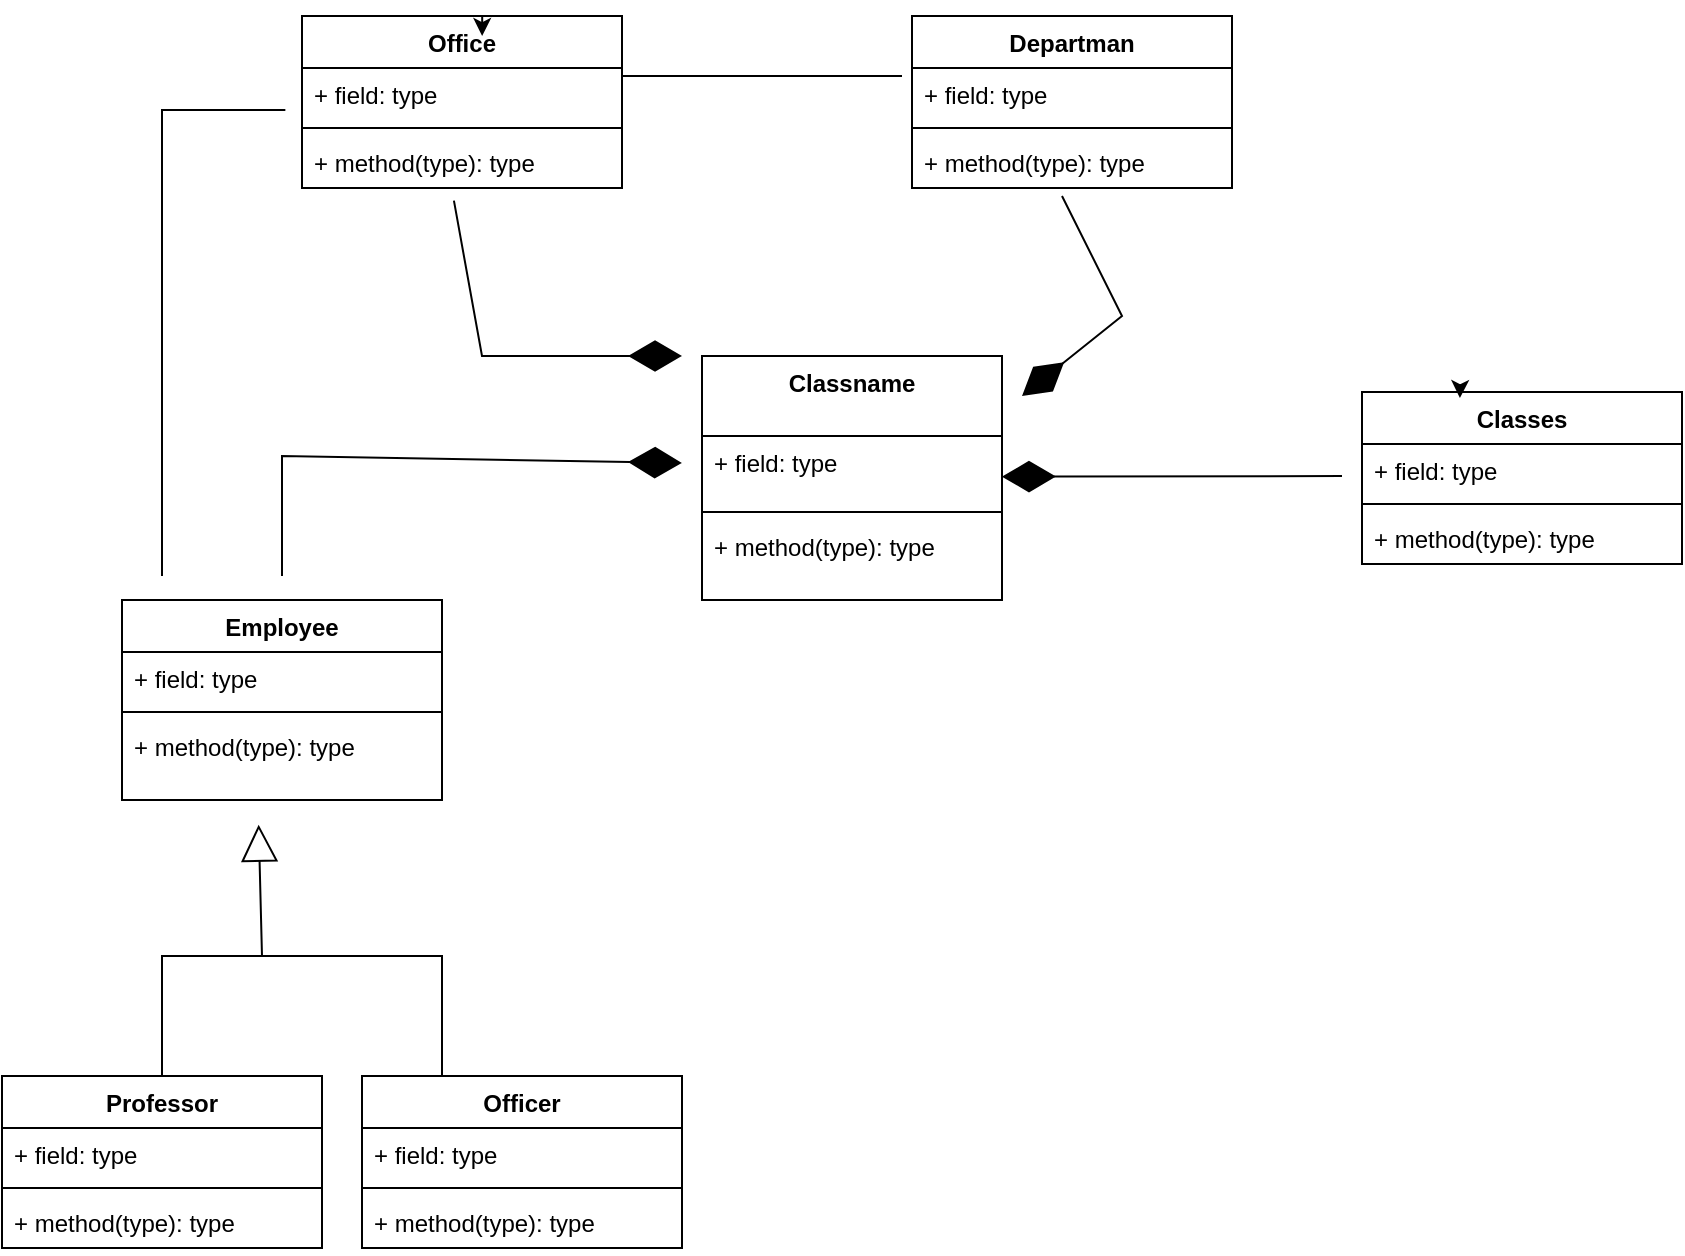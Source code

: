 <mxfile version="22.1.7" type="github">
  <diagram name="Sayfa -1" id="NXx1bbBSKeHtfACHSeVx">
    <mxGraphModel dx="1863" dy="987" grid="1" gridSize="10" guides="1" tooltips="1" connect="1" arrows="1" fold="1" page="1" pageScale="1" pageWidth="827" pageHeight="1169" math="0" shadow="0">
      <root>
        <mxCell id="0" />
        <mxCell id="1" parent="0" />
        <mxCell id="6HJnK0YsJRqEigqnhdvJ-1" value="Office" style="swimlane;fontStyle=1;align=center;verticalAlign=top;childLayout=stackLayout;horizontal=1;startSize=26;horizontalStack=0;resizeParent=1;resizeParentMax=0;resizeLast=0;collapsible=1;marginBottom=0;whiteSpace=wrap;html=1;" vertex="1" parent="1">
          <mxGeometry x="100" y="50" width="160" height="86" as="geometry" />
        </mxCell>
        <mxCell id="6HJnK0YsJRqEigqnhdvJ-2" value="+ field: type" style="text;strokeColor=none;fillColor=none;align=left;verticalAlign=top;spacingLeft=4;spacingRight=4;overflow=hidden;rotatable=0;points=[[0,0.5],[1,0.5]];portConstraint=eastwest;whiteSpace=wrap;html=1;" vertex="1" parent="6HJnK0YsJRqEigqnhdvJ-1">
          <mxGeometry y="26" width="160" height="26" as="geometry" />
        </mxCell>
        <mxCell id="6HJnK0YsJRqEigqnhdvJ-3" value="" style="line;strokeWidth=1;fillColor=none;align=left;verticalAlign=middle;spacingTop=-1;spacingLeft=3;spacingRight=3;rotatable=0;labelPosition=right;points=[];portConstraint=eastwest;strokeColor=inherit;" vertex="1" parent="6HJnK0YsJRqEigqnhdvJ-1">
          <mxGeometry y="52" width="160" height="8" as="geometry" />
        </mxCell>
        <mxCell id="6HJnK0YsJRqEigqnhdvJ-4" value="+ method(type): type" style="text;strokeColor=none;fillColor=none;align=left;verticalAlign=top;spacingLeft=4;spacingRight=4;overflow=hidden;rotatable=0;points=[[0,0.5],[1,0.5]];portConstraint=eastwest;whiteSpace=wrap;html=1;" vertex="1" parent="6HJnK0YsJRqEigqnhdvJ-1">
          <mxGeometry y="60" width="160" height="26" as="geometry" />
        </mxCell>
        <mxCell id="6HJnK0YsJRqEigqnhdvJ-31" style="edgeStyle=orthogonalEdgeStyle;rounded=0;orthogonalLoop=1;jettySize=auto;html=1;exitX=0.5;exitY=0;exitDx=0;exitDy=0;entryX=0.563;entryY=-0.615;entryDx=0;entryDy=0;entryPerimeter=0;" edge="1" parent="6HJnK0YsJRqEigqnhdvJ-1" source="6HJnK0YsJRqEigqnhdvJ-1" target="6HJnK0YsJRqEigqnhdvJ-2">
          <mxGeometry relative="1" as="geometry" />
        </mxCell>
        <mxCell id="6HJnK0YsJRqEigqnhdvJ-5" value="Classes" style="swimlane;fontStyle=1;align=center;verticalAlign=top;childLayout=stackLayout;horizontal=1;startSize=26;horizontalStack=0;resizeParent=1;resizeParentMax=0;resizeLast=0;collapsible=1;marginBottom=0;whiteSpace=wrap;html=1;strokeColor=#000000;" vertex="1" parent="1">
          <mxGeometry x="630" y="238" width="160" height="86" as="geometry">
            <mxRectangle x="490" y="440" width="100" height="30" as="alternateBounds" />
          </mxGeometry>
        </mxCell>
        <mxCell id="6HJnK0YsJRqEigqnhdvJ-6" value="+ field: type" style="text;strokeColor=none;fillColor=none;align=left;verticalAlign=top;spacingLeft=4;spacingRight=4;overflow=hidden;rotatable=0;points=[[0,0.5],[1,0.5]];portConstraint=eastwest;whiteSpace=wrap;html=1;" vertex="1" parent="6HJnK0YsJRqEigqnhdvJ-5">
          <mxGeometry y="26" width="160" height="26" as="geometry" />
        </mxCell>
        <mxCell id="6HJnK0YsJRqEigqnhdvJ-7" value="" style="line;strokeWidth=1;fillColor=none;align=left;verticalAlign=middle;spacingTop=-1;spacingLeft=3;spacingRight=3;rotatable=0;labelPosition=right;points=[];portConstraint=eastwest;strokeColor=inherit;" vertex="1" parent="6HJnK0YsJRqEigqnhdvJ-5">
          <mxGeometry y="52" width="160" height="8" as="geometry" />
        </mxCell>
        <mxCell id="6HJnK0YsJRqEigqnhdvJ-8" value="+ method(type): type" style="text;strokeColor=none;fillColor=none;align=left;verticalAlign=top;spacingLeft=4;spacingRight=4;overflow=hidden;rotatable=0;points=[[0,0.5],[1,0.5]];portConstraint=eastwest;whiteSpace=wrap;html=1;" vertex="1" parent="6HJnK0YsJRqEigqnhdvJ-5">
          <mxGeometry y="60" width="160" height="26" as="geometry" />
        </mxCell>
        <mxCell id="6HJnK0YsJRqEigqnhdvJ-9" value="Departman" style="swimlane;fontStyle=1;align=center;verticalAlign=top;childLayout=stackLayout;horizontal=1;startSize=26;horizontalStack=0;resizeParent=1;resizeParentMax=0;resizeLast=0;collapsible=1;marginBottom=0;whiteSpace=wrap;html=1;" vertex="1" parent="1">
          <mxGeometry x="405" y="50" width="160" height="86" as="geometry" />
        </mxCell>
        <mxCell id="6HJnK0YsJRqEigqnhdvJ-10" value="+ field: type" style="text;strokeColor=none;fillColor=none;align=left;verticalAlign=top;spacingLeft=4;spacingRight=4;overflow=hidden;rotatable=0;points=[[0,0.5],[1,0.5]];portConstraint=eastwest;whiteSpace=wrap;html=1;" vertex="1" parent="6HJnK0YsJRqEigqnhdvJ-9">
          <mxGeometry y="26" width="160" height="26" as="geometry" />
        </mxCell>
        <mxCell id="6HJnK0YsJRqEigqnhdvJ-11" value="" style="line;strokeWidth=1;fillColor=none;align=left;verticalAlign=middle;spacingTop=-1;spacingLeft=3;spacingRight=3;rotatable=0;labelPosition=right;points=[];portConstraint=eastwest;strokeColor=inherit;" vertex="1" parent="6HJnK0YsJRqEigqnhdvJ-9">
          <mxGeometry y="52" width="160" height="8" as="geometry" />
        </mxCell>
        <mxCell id="6HJnK0YsJRqEigqnhdvJ-12" value="+ method(type): type" style="text;strokeColor=none;fillColor=none;align=left;verticalAlign=top;spacingLeft=4;spacingRight=4;overflow=hidden;rotatable=0;points=[[0,0.5],[1,0.5]];portConstraint=eastwest;whiteSpace=wrap;html=1;" vertex="1" parent="6HJnK0YsJRqEigqnhdvJ-9">
          <mxGeometry y="60" width="160" height="26" as="geometry" />
        </mxCell>
        <mxCell id="6HJnK0YsJRqEigqnhdvJ-13" style="edgeStyle=orthogonalEdgeStyle;rounded=0;orthogonalLoop=1;jettySize=auto;html=1;exitX=0.25;exitY=0;exitDx=0;exitDy=0;entryX=0.306;entryY=0.035;entryDx=0;entryDy=0;entryPerimeter=0;" edge="1" parent="1" source="6HJnK0YsJRqEigqnhdvJ-5" target="6HJnK0YsJRqEigqnhdvJ-5">
          <mxGeometry relative="1" as="geometry" />
        </mxCell>
        <mxCell id="6HJnK0YsJRqEigqnhdvJ-18" value="Professor" style="swimlane;fontStyle=1;align=center;verticalAlign=top;childLayout=stackLayout;horizontal=1;startSize=26;horizontalStack=0;resizeParent=1;resizeParentMax=0;resizeLast=0;collapsible=1;marginBottom=0;whiteSpace=wrap;html=1;" vertex="1" parent="1">
          <mxGeometry x="-50" y="580" width="160" height="86" as="geometry" />
        </mxCell>
        <mxCell id="6HJnK0YsJRqEigqnhdvJ-19" value="+ field: type" style="text;strokeColor=none;fillColor=none;align=left;verticalAlign=top;spacingLeft=4;spacingRight=4;overflow=hidden;rotatable=0;points=[[0,0.5],[1,0.5]];portConstraint=eastwest;whiteSpace=wrap;html=1;" vertex="1" parent="6HJnK0YsJRqEigqnhdvJ-18">
          <mxGeometry y="26" width="160" height="26" as="geometry" />
        </mxCell>
        <mxCell id="6HJnK0YsJRqEigqnhdvJ-20" value="" style="line;strokeWidth=1;fillColor=none;align=left;verticalAlign=middle;spacingTop=-1;spacingLeft=3;spacingRight=3;rotatable=0;labelPosition=right;points=[];portConstraint=eastwest;strokeColor=inherit;" vertex="1" parent="6HJnK0YsJRqEigqnhdvJ-18">
          <mxGeometry y="52" width="160" height="8" as="geometry" />
        </mxCell>
        <mxCell id="6HJnK0YsJRqEigqnhdvJ-21" value="+ method(type): type" style="text;strokeColor=none;fillColor=none;align=left;verticalAlign=top;spacingLeft=4;spacingRight=4;overflow=hidden;rotatable=0;points=[[0,0.5],[1,0.5]];portConstraint=eastwest;whiteSpace=wrap;html=1;" vertex="1" parent="6HJnK0YsJRqEigqnhdvJ-18">
          <mxGeometry y="60" width="160" height="26" as="geometry" />
        </mxCell>
        <mxCell id="6HJnK0YsJRqEigqnhdvJ-22" value="Officer" style="swimlane;fontStyle=1;align=center;verticalAlign=top;childLayout=stackLayout;horizontal=1;startSize=26;horizontalStack=0;resizeParent=1;resizeParentMax=0;resizeLast=0;collapsible=1;marginBottom=0;whiteSpace=wrap;html=1;" vertex="1" parent="1">
          <mxGeometry x="130" y="580" width="160" height="86" as="geometry" />
        </mxCell>
        <mxCell id="6HJnK0YsJRqEigqnhdvJ-23" value="+ field: type" style="text;strokeColor=none;fillColor=none;align=left;verticalAlign=top;spacingLeft=4;spacingRight=4;overflow=hidden;rotatable=0;points=[[0,0.5],[1,0.5]];portConstraint=eastwest;whiteSpace=wrap;html=1;" vertex="1" parent="6HJnK0YsJRqEigqnhdvJ-22">
          <mxGeometry y="26" width="160" height="26" as="geometry" />
        </mxCell>
        <mxCell id="6HJnK0YsJRqEigqnhdvJ-24" value="" style="line;strokeWidth=1;fillColor=none;align=left;verticalAlign=middle;spacingTop=-1;spacingLeft=3;spacingRight=3;rotatable=0;labelPosition=right;points=[];portConstraint=eastwest;strokeColor=inherit;" vertex="1" parent="6HJnK0YsJRqEigqnhdvJ-22">
          <mxGeometry y="52" width="160" height="8" as="geometry" />
        </mxCell>
        <mxCell id="6HJnK0YsJRqEigqnhdvJ-25" value="+ method(type): type" style="text;strokeColor=none;fillColor=none;align=left;verticalAlign=top;spacingLeft=4;spacingRight=4;overflow=hidden;rotatable=0;points=[[0,0.5],[1,0.5]];portConstraint=eastwest;whiteSpace=wrap;html=1;" vertex="1" parent="6HJnK0YsJRqEigqnhdvJ-22">
          <mxGeometry y="60" width="160" height="26" as="geometry" />
        </mxCell>
        <mxCell id="6HJnK0YsJRqEigqnhdvJ-26" value="Classname" style="swimlane;fontStyle=1;align=center;verticalAlign=top;childLayout=stackLayout;horizontal=1;startSize=40;horizontalStack=0;resizeParent=1;resizeParentMax=0;resizeLast=0;collapsible=1;marginBottom=0;whiteSpace=wrap;html=1;" vertex="1" parent="1">
          <mxGeometry x="300" y="220" width="150" height="122" as="geometry" />
        </mxCell>
        <mxCell id="6HJnK0YsJRqEigqnhdvJ-27" value="+ field: type" style="text;strokeColor=none;fillColor=none;align=left;verticalAlign=top;spacingLeft=4;spacingRight=4;overflow=hidden;rotatable=0;points=[[0,0.5],[1,0.5]];portConstraint=eastwest;whiteSpace=wrap;html=1;" vertex="1" parent="6HJnK0YsJRqEigqnhdvJ-26">
          <mxGeometry y="40" width="150" height="34" as="geometry" />
        </mxCell>
        <mxCell id="6HJnK0YsJRqEigqnhdvJ-28" value="" style="line;strokeWidth=1;fillColor=none;align=left;verticalAlign=middle;spacingTop=-1;spacingLeft=3;spacingRight=3;rotatable=0;labelPosition=right;points=[];portConstraint=eastwest;strokeColor=inherit;" vertex="1" parent="6HJnK0YsJRqEigqnhdvJ-26">
          <mxGeometry y="74" width="150" height="8" as="geometry" />
        </mxCell>
        <mxCell id="6HJnK0YsJRqEigqnhdvJ-29" value="+ method(type): type" style="text;strokeColor=none;fillColor=none;align=left;verticalAlign=top;spacingLeft=4;spacingRight=4;overflow=hidden;rotatable=0;points=[[0,0.5],[1,0.5]];portConstraint=eastwest;whiteSpace=wrap;html=1;" vertex="1" parent="6HJnK0YsJRqEigqnhdvJ-26">
          <mxGeometry y="82" width="150" height="40" as="geometry" />
        </mxCell>
        <mxCell id="6HJnK0YsJRqEigqnhdvJ-35" value="Employee" style="swimlane;fontStyle=1;align=center;verticalAlign=top;childLayout=stackLayout;horizontal=1;startSize=26;horizontalStack=0;resizeParent=1;resizeParentMax=0;resizeLast=0;collapsible=1;marginBottom=0;whiteSpace=wrap;html=1;" vertex="1" parent="1">
          <mxGeometry x="10" y="342" width="160" height="100" as="geometry" />
        </mxCell>
        <mxCell id="6HJnK0YsJRqEigqnhdvJ-36" value="+ field: type" style="text;strokeColor=none;fillColor=none;align=left;verticalAlign=top;spacingLeft=4;spacingRight=4;overflow=hidden;rotatable=0;points=[[0,0.5],[1,0.5]];portConstraint=eastwest;whiteSpace=wrap;html=1;" vertex="1" parent="6HJnK0YsJRqEigqnhdvJ-35">
          <mxGeometry y="26" width="160" height="26" as="geometry" />
        </mxCell>
        <mxCell id="6HJnK0YsJRqEigqnhdvJ-37" value="" style="line;strokeWidth=1;fillColor=none;align=left;verticalAlign=middle;spacingTop=-1;spacingLeft=3;spacingRight=3;rotatable=0;labelPosition=right;points=[];portConstraint=eastwest;strokeColor=inherit;" vertex="1" parent="6HJnK0YsJRqEigqnhdvJ-35">
          <mxGeometry y="52" width="160" height="8" as="geometry" />
        </mxCell>
        <mxCell id="6HJnK0YsJRqEigqnhdvJ-38" value="+ method(type): type" style="text;strokeColor=none;fillColor=none;align=left;verticalAlign=top;spacingLeft=4;spacingRight=4;overflow=hidden;rotatable=0;points=[[0,0.5],[1,0.5]];portConstraint=eastwest;whiteSpace=wrap;html=1;" vertex="1" parent="6HJnK0YsJRqEigqnhdvJ-35">
          <mxGeometry y="60" width="160" height="40" as="geometry" />
        </mxCell>
        <mxCell id="6HJnK0YsJRqEigqnhdvJ-50" value="" style="endArrow=diamondThin;endFill=1;endSize=24;html=1;rounded=0;entryX=0.5;entryY=0;entryDx=0;entryDy=0;exitX=1.006;exitY=1.244;exitDx=0;exitDy=0;exitPerimeter=0;" edge="1" parent="1">
          <mxGeometry width="160" relative="1" as="geometry">
            <mxPoint x="175.96" y="142.344" as="sourcePoint" />
            <mxPoint x="290" y="220" as="targetPoint" />
            <Array as="points">
              <mxPoint x="190" y="220" />
            </Array>
          </mxGeometry>
        </mxCell>
        <mxCell id="6HJnK0YsJRqEigqnhdvJ-52" value="" style="endArrow=diamondThin;endFill=1;endSize=24;html=1;rounded=0;" edge="1" parent="1">
          <mxGeometry width="160" relative="1" as="geometry">
            <mxPoint x="480" y="140" as="sourcePoint" />
            <mxPoint x="460" y="240" as="targetPoint" />
            <Array as="points">
              <mxPoint x="510" y="200" />
            </Array>
          </mxGeometry>
        </mxCell>
        <mxCell id="6HJnK0YsJRqEigqnhdvJ-53" value="" style="line;strokeWidth=1;fillColor=none;align=left;verticalAlign=middle;spacingTop=-1;spacingLeft=3;spacingRight=3;rotatable=0;labelPosition=right;points=[];portConstraint=eastwest;strokeColor=inherit;" vertex="1" parent="1">
          <mxGeometry x="260" y="76" width="140" height="8" as="geometry" />
        </mxCell>
        <mxCell id="6HJnK0YsJRqEigqnhdvJ-55" value="" style="endArrow=diamondThin;endFill=1;endSize=24;html=1;rounded=0;" edge="1" parent="1">
          <mxGeometry width="160" relative="1" as="geometry">
            <mxPoint x="620" y="280" as="sourcePoint" />
            <mxPoint x="450" y="280.33" as="targetPoint" />
          </mxGeometry>
        </mxCell>
        <mxCell id="6HJnK0YsJRqEigqnhdvJ-60" value="" style="endArrow=diamondThin;endFill=1;endSize=24;html=1;rounded=0;entryX=-0.067;entryY=0.397;entryDx=0;entryDy=0;entryPerimeter=0;" edge="1" parent="1" target="6HJnK0YsJRqEigqnhdvJ-27">
          <mxGeometry width="160" relative="1" as="geometry">
            <mxPoint x="90" y="330" as="sourcePoint" />
            <mxPoint x="230" y="273.5" as="targetPoint" />
            <Array as="points">
              <mxPoint x="90" y="270" />
            </Array>
          </mxGeometry>
        </mxCell>
        <mxCell id="6HJnK0YsJRqEigqnhdvJ-64" value="" style="endArrow=none;html=1;rounded=0;entryX=-0.052;entryY=0.808;entryDx=0;entryDy=0;entryPerimeter=0;" edge="1" parent="1" target="6HJnK0YsJRqEigqnhdvJ-2">
          <mxGeometry width="50" height="50" relative="1" as="geometry">
            <mxPoint x="30" y="330" as="sourcePoint" />
            <mxPoint x="60" y="180" as="targetPoint" />
            <Array as="points">
              <mxPoint x="30" y="97" />
            </Array>
          </mxGeometry>
        </mxCell>
        <mxCell id="6HJnK0YsJRqEigqnhdvJ-65" value="" style="endArrow=block;endSize=16;endFill=0;html=1;rounded=0;exitX=0.5;exitY=0;exitDx=0;exitDy=0;entryX=0.427;entryY=1.308;entryDx=0;entryDy=0;entryPerimeter=0;" edge="1" parent="1" source="6HJnK0YsJRqEigqnhdvJ-18" target="6HJnK0YsJRqEigqnhdvJ-38">
          <mxGeometry width="160" relative="1" as="geometry">
            <mxPoint x="-30" y="520" as="sourcePoint" />
            <mxPoint x="110" y="460" as="targetPoint" />
            <Array as="points">
              <mxPoint x="30" y="520" />
              <mxPoint x="80" y="520" />
            </Array>
          </mxGeometry>
        </mxCell>
        <mxCell id="6HJnK0YsJRqEigqnhdvJ-68" value="" style="endArrow=none;html=1;rounded=0;entryX=0.25;entryY=0;entryDx=0;entryDy=0;" edge="1" parent="1" target="6HJnK0YsJRqEigqnhdvJ-22">
          <mxGeometry width="50" height="50" relative="1" as="geometry">
            <mxPoint x="80" y="520" as="sourcePoint" />
            <mxPoint x="130" y="470" as="targetPoint" />
            <Array as="points">
              <mxPoint x="170" y="520" />
            </Array>
          </mxGeometry>
        </mxCell>
      </root>
    </mxGraphModel>
  </diagram>
</mxfile>
